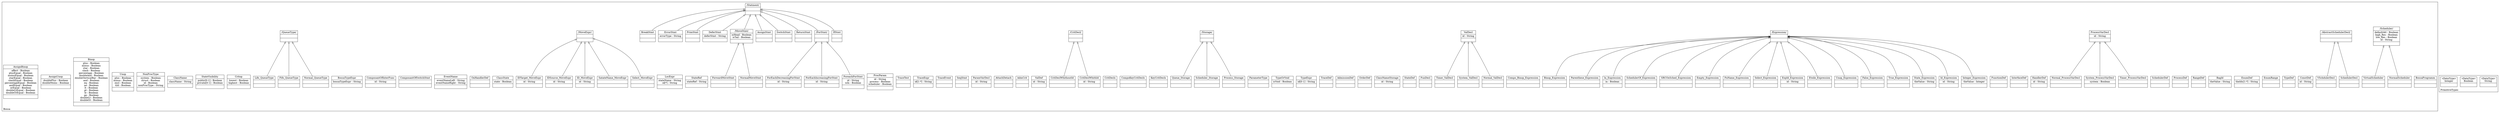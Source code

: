 digraph "KM3 Model in DOT" {
graph[rankdir=BT,labeljust=l,labelloc=t,nodeSep=0.75,compound=true];
 subgraph "cluster_Bossa"{
labelloc=t
color=black
label=Bossa
 node[shape=record];
BossaProgramm[label="{BossaProgramm| | }"]
;
 node[shape=record];
Scheduler[label="{/Scheduler/|defaultAtt : Boolean\nhigh_Res : Boolean\nlow_Res : Boolean\nid : String| }"]
;
 node[shape=record];
NormalScheduler[label="{NormalScheduler| | }"]
 NormalScheduler->Scheduler[arrowhead=onormal,group=Scheduler,minlen=2,constraint=true,]
;
 node[shape=record];
VirtualScheduler[label="{VirtualScheduler| | }"]
 VirtualScheduler->Scheduler[arrowhead=onormal,group=Scheduler,minlen=2,constraint=true,]
;
 node[shape=record];
AbstractSchedulerDecl[label="{/AbstractSchedulerDecl/| | }"]
;
 node[shape=record];
SchedulerDecl[label="{SchedulerDecl| | }"]
 SchedulerDecl->AbstractSchedulerDecl[arrowhead=onormal,group=AbstractSchedulerDecl,minlen=2,constraint=true,]
;
 node[shape=record];
VSchdulerDecl[label="{VSchdulerDecl| | }"]
 VSchdulerDecl->AbstractSchedulerDecl[arrowhead=onormal,group=AbstractSchedulerDecl,minlen=2,constraint=true,]
;
 node[shape=record];
ConstDef[label="{ConstDef|id : String| }"]
;
 node[shape=record];
TypeDef[label="{TypeDef| | }"]
;
 node[shape=record];
EnumRange[label="{EnumRange| | }"]
;
 node[shape=record];
EnumDef[label="{EnumDef|theIds[1-*] : String| }"]
;
 node[shape=record];
BagId[label="{BagId|theValue : String| }"]
;
 node[shape=record];
RangeDef[label="{RangeDef| | }"]
;
 node[shape=record];
ProcessDef[label="{ProcessDef| | }"]
;
 node[shape=record];
SchedulerDef[label="{SchedulerDef| | }"]
;
 node[shape=record];
ProcessVarDecl[label="{ProcessVarDecl|id : String| }"]
;
 node[shape=record];
Timer_ProcessVarDecl[label="{Timer_ProcessVarDecl| | }"]
 Timer_ProcessVarDecl->ProcessVarDecl[arrowhead=onormal,group=ProcessVarDecl,minlen=2,constraint=true,]
;
 node[shape=record];
System_ProcessVarDecl[label="{System_ProcessVarDecl|system : Boolean| }"]
 System_ProcessVarDecl->ProcessVarDecl[arrowhead=onormal,group=ProcessVarDecl,minlen=2,constraint=true,]
;
 node[shape=record];
Normal_ProcessVarDecl[label="{Normal_ProcessVarDecl| | }"]
 Normal_ProcessVarDecl->ProcessVarDecl[arrowhead=onormal,group=ProcessVarDecl,minlen=2,constraint=true,]
;
 node[shape=record];
HandlerDef[label="{HandlerDef|id : String| }"]
;
 node[shape=record];
InterfaceDef[label="{InterfaceDef| | }"]
;
 node[shape=record];
FunctionDef[label="{FunctionDef| | }"]
;
 node[shape=record];
Expression[label="{/Expression/| | }"]
;
 node[shape=record];
Integer_Expression[label="{Integer_Expression|theValue : Integer| }"]
 Integer_Expression->Expression[arrowhead=onormal,group=Expression,minlen=2,constraint=true,]
;
 node[shape=record];
Id_Expression[label="{Id_Expression|id : String| }"]
 Id_Expression->Expression[arrowhead=onormal,group=Expression,minlen=2,constraint=true,]
;
 node[shape=record];
State_Expression[label="{State_Expression|theValue : String| }"]
 State_Expression->Expression[arrowhead=onormal,group=Expression,minlen=2,constraint=true,]
;
 node[shape=record];
True_Expression[label="{True_Expression| | }"]
 True_Expression->Expression[arrowhead=onormal,group=Expression,minlen=2,constraint=true,]
;
 node[shape=record];
False_Expression[label="{False_Expression| | }"]
 False_Expression->Expression[arrowhead=onormal,group=Expression,minlen=2,constraint=true,]
;
 node[shape=record];
Unop_Expression[label="{Unop_Expression| | }"]
 Unop_Expression->Expression[arrowhead=onormal,group=Expression,minlen=2,constraint=true,]
;
 node[shape=record];
Etoile_Expression[label="{Etoile_Expression| | }"]
 Etoile_Expression->Expression[arrowhead=onormal,group=Expression,minlen=2,constraint=true,]
;
 node[shape=record];
ExpId_Expression[label="{ExpId_Expression|id : String| }"]
 ExpId_Expression->Expression[arrowhead=onormal,group=Expression,minlen=2,constraint=true,]
;
 node[shape=record];
Select_Expression[label="{Select_Expression| | }"]
 Select_Expression->Expression[arrowhead=onormal,group=Expression,minlen=2,constraint=true,]
;
 node[shape=record];
FnName_Expression[label="{FnName_Expression| | }"]
 FnName_Expression->Expression[arrowhead=onormal,group=Expression,minlen=2,constraint=true,]
;
 node[shape=record];
Empty_Expression[label="{Empty_Expression| | }"]
 Empty_Expression->Expression[arrowhead=onormal,group=Expression,minlen=2,constraint=true,]
;
 node[shape=record];
SRCOnSched_Expression[label="{SRCOnSched_Expression| | }"]
 SRCOnSched_Expression->Expression[arrowhead=onormal,group=Expression,minlen=2,constraint=true,]
;
 node[shape=record];
SchedulerOf_Expression[label="{SchedulerOf_Expression| | }"]
 SchedulerOf_Expression->Expression[arrowhead=onormal,group=Expression,minlen=2,constraint=true,]
;
 node[shape=record];
In_Expression[label="{In_Expression|in : Boolean| }"]
 In_Expression->Expression[arrowhead=onormal,group=Expression,minlen=2,constraint=true,]
;
 node[shape=record];
Parenthese_Expression[label="{Parenthese_Expression| | }"]
 Parenthese_Expression->Expression[arrowhead=onormal,group=Expression,minlen=2,constraint=true,]
;
 node[shape=record];
Binop_Expression[label="{Binop_Expression| | }"]
 Binop_Expression->Expression[arrowhead=onormal,group=Expression,minlen=2,constraint=true,]
;
 node[shape=record];
Compo_Binop_Expression[label="{Compo_Binop_Expression| | }"]
;
 node[shape=record];
ValDecl[label="{ValDecl|id : String| }"]
;
 node[shape=record];
Normal_ValDecl[label="{Normal_ValDecl| | }"]
 Normal_ValDecl->ValDecl[arrowhead=onormal,group=ValDecl,minlen=2,constraint=true,]
;
 node[shape=record];
System_ValDecl[label="{System_ValDecl| | }"]
 System_ValDecl->ValDecl[arrowhead=onormal,group=ValDecl,minlen=2,constraint=true,]
;
 node[shape=record];
Timer_ValDecl[label="{Timer_ValDecl| | }"]
 Timer_ValDecl->ValDecl[arrowhead=onormal,group=ValDecl,minlen=2,constraint=true,]
;
 node[shape=record];
FunDecl[label="{FunDecl| | }"]
;
 node[shape=record];
StateDef[label="{StateDef| | }"]
;
 node[shape=record];
ClassNameStorage[label="{ClassNameStorage|id : String| }"]
;
 node[shape=record];
OrderDef[label="{OrderDef| | }"]
;
 node[shape=record];
AdmissionDef[label="{AdmissionDef| | }"]
;
 node[shape=record];
TraceDef[label="{TraceDef| | }"]
;
 node[shape=record];
TypeExpr[label="{TypeExpr|id[0-1] : String| }"]
;
 node[shape=record];
TypeOrVoid[label="{TypeOrVoid|isVoid : Boolean| }"]
;
 node[shape=record];
ParameterType[label="{ParameterType| | }"]
;
 node[shape=record];
Storage[label="{/Storage/| | }"]
;
 node[shape=record];
Process_Storage[label="{Process_Storage| | }"]
 Process_Storage->Storage[arrowhead=onormal,group=Storage,minlen=2,constraint=true,]
;
 node[shape=record];
Scheduler_Storage[label="{Scheduler_Storage| | }"]
 Scheduler_Storage->Storage[arrowhead=onormal,group=Storage,minlen=2,constraint=true,]
;
 node[shape=record];
Queue_Storage[label="{Queue_Storage| | }"]
 Queue_Storage->Storage[arrowhead=onormal,group=Storage,minlen=2,constraint=true,]
;
 node[shape=record];
KeyCritDecls[label="{KeyCritDecls| | }"]
;
 node[shape=record];
CompoKeyCritDecls[label="{CompoKeyCritDecls| | }"]
;
 node[shape=record];
CritDecls[label="{CritDecls| | }"]
;
 node[shape=record];
CritDecl[label="{/CritDecl/| | }"]
;
 node[shape=record];
CritDeclWhithId[label="{CritDeclWhithId|id : String| }"]
 CritDeclWhithId->CritDecl[arrowhead=onormal,group=CritDecl,minlen=2,constraint=true,]
;
 node[shape=record];
CritDeclWhithoutId[label="{CritDeclWhithoutId| | }"]
 CritDeclWhithoutId->CritDecl[arrowhead=onormal,group=CritDecl,minlen=2,constraint=true,]
;
 node[shape=record];
ValDef[label="{ValDef|id : String| }"]
;
 node[shape=record];
AdmCrit[label="{AdmCrit| | }"]
;
 node[shape=record];
AttachDetach[label="{AttachDetach| | }"]
;
 node[shape=record];
ParamVarDecl[label="{ParamVarDecl|id : String| }"]
;
 node[shape=record];
SeqStmt[label="{SeqStmt| | }"]
;
 node[shape=record];
TraceEvent[label="{TraceEvent| | }"]
;
 node[shape=record];
TraceExpr[label="{TraceExpr|id[1-*] : String| }"]
;
 node[shape=record];
TraceTest[label="{TraceTest| | }"]
;
 node[shape=record];
ProcParam[label="{ProcParam|id : String\nprocess : Boolean\nscheduler : Boolean| }"]
;
 node[shape=record];
Statment[label="{/Statment/| | }"]
;
 node[shape=record];
IfStmt[label="{IfStmt| | }"]
 IfStmt->Statment[arrowhead=onormal,group=Statment,minlen=2,constraint=true,]
;
 node[shape=record];
ForStmt[label="{/ForStmt/| | }"]
 ForStmt->Statment[arrowhead=onormal,group=Statment,minlen=2,constraint=true,]
;
 node[shape=record];
ForeachForStmt[label="{ForeachForStmt|id : String\nisIn : Boolean| }"]
 ForeachForStmt->ForStmt[arrowhead=onormal,group=ForStmt,minlen=2,constraint=true,]
;
 node[shape=record];
ForEachIncreasingForStmt[label="{ForEachIncreasingForStmt|id : String| }"]
 ForEachIncreasingForStmt->ForStmt[arrowhead=onormal,group=ForStmt,minlen=2,constraint=true,]
;
 node[shape=record];
ForEachDecreasingForStmt[label="{ForEachDecreasingForStmt|id : String| }"]
 ForEachDecreasingForStmt->ForStmt[arrowhead=onormal,group=ForStmt,minlen=2,constraint=true,]
;
 node[shape=record];
ReturnStmt[label="{ReturnStmt| | }"]
 ReturnStmt->Statment[arrowhead=onormal,group=Statment,minlen=2,constraint=true,]
;
 node[shape=record];
SwitchStmt[label="{SwitchStmt| | }"]
 SwitchStmt->Statment[arrowhead=onormal,group=Statment,minlen=2,constraint=true,]
;
 node[shape=record];
AssignStmt[label="{AssignStmt| | }"]
 AssignStmt->Statment[arrowhead=onormal,group=Statment,minlen=2,constraint=true,]
;
 node[shape=record];
MoveStmt[label="{/MoveStmt/|isHead : Boolean\nisTail : Boolean| }"]
 MoveStmt->Statment[arrowhead=onormal,group=Statment,minlen=2,constraint=true,]
;
 node[shape=record];
NormalMoveStmt[label="{NormalMoveStmt| | }"]
 NormalMoveStmt->MoveStmt[arrowhead=onormal,group=MoveStmt,minlen=2,constraint=true,]
;
 node[shape=record];
ForwardMoveStmt[label="{ForwardMoveStmt| | }"]
 ForwardMoveStmt->MoveStmt[arrowhead=onormal,group=MoveStmt,minlen=2,constraint=true,]
;
 node[shape=record];
StateRef[label="{StateRef|stateRef : String| }"]
;
 node[shape=record];
DeferStmt[label="{DeferStmt|deferStmt : String| }"]
 DeferStmt->Statment[arrowhead=onormal,group=Statment,minlen=2,constraint=true,]
;
 node[shape=record];
PrimStmt[label="{PrimStmt| | }"]
 PrimStmt->Statment[arrowhead=onormal,group=Statment,minlen=2,constraint=true,]
;
 node[shape=record];
ErrorStmt[label="{ErrorStmt|errorType : String| }"]
 ErrorStmt->Statment[arrowhead=onormal,group=Statment,minlen=2,constraint=true,]
;
 node[shape=record];
BreakStmt[label="{BreakStmt| | }"]
 BreakStmt->Statment[arrowhead=onormal,group=Statment,minlen=2,constraint=true,]
;
 node[shape=record];
LocExpr[label="{LocExpr|stateName : String\nid[*] : String| }"]
;
 node[shape=record];
MoveExpr[label="{/MoveExpr/| | }"]
;
 node[shape=record];
Select_MoveExpr[label="{Select_MoveExpr| | }"]
 Select_MoveExpr->MoveExpr[arrowhead=onormal,group=MoveExpr,minlen=2,constraint=true,]
;
 node[shape=record];
SatateName_MoveExpr[label="{SatateName_MoveExpr| | }"]
 SatateName_MoveExpr->MoveExpr[arrowhead=onormal,group=MoveExpr,minlen=2,constraint=true,]
;
 node[shape=record];
ID_MoveExpr[label="{ID_MoveExpr|id : String| }"]
 ID_MoveExpr->MoveExpr[arrowhead=onormal,group=MoveExpr,minlen=2,constraint=true,]
;
 node[shape=record];
IDSource_MoveExpr[label="{IDSource_MoveExpr|id : String| }"]
 IDSource_MoveExpr->MoveExpr[arrowhead=onormal,group=MoveExpr,minlen=2,constraint=true,]
;
 node[shape=record];
IDTarget_MoveExpr[label="{IDTarget_MoveExpr|id : String| }"]
 IDTarget_MoveExpr->MoveExpr[arrowhead=onormal,group=MoveExpr,minlen=2,constraint=true,]
;
 node[shape=record];
ClassState[label="{ClassState|state : Boolean| }"]
;
 node[shape=record];
OnHandlerDef[label="{OnHandlerDef| | }"]
;
 node[shape=record];
EventName[label="{EventName|eventNameLeft : String\neventNameRight : String| }"]
;
 node[shape=record];
ComposantOfSwitchStmt[label="{ComposantOfSwitchStmt| | }"]
;
 node[shape=record];
ComposantOfInterFunc[label="{ComposantOfInterFunc|id : String| }"]
;
 node[shape=record];
BossaTypeExpr[label="{BossaTypeExpr|bossaTypeExpr : String| }"]
;
 node[shape=record];
QueueType[label="{/QueueType/| | }"]
;
 node[shape=record];
Normal_QueueType[label="{Normal_QueueType| | }"]
 Normal_QueueType->QueueType[arrowhead=onormal,group=QueueType,minlen=2,constraint=true,]
;
 node[shape=record];
Fifo_QueueType[label="{Fifo_QueueType| | }"]
 Fifo_QueueType->QueueType[arrowhead=onormal,group=QueueType,minlen=2,constraint=true,]
;
 node[shape=record];
Lifo_QueueType[label="{Lifo_QueueType| | }"]
 Lifo_QueueType->QueueType[arrowhead=onormal,group=QueueType,minlen=2,constraint=true,]
;
 node[shape=record];
Critop[label="{Critop|lowest : Boolean\nhighest : Boolean| }"]
;
 node[shape=record];
StateVisibility[label="{StateVisibility|public[0-1] : Boolean\nprivate[0-1] : Boolean| }"]
;
 node[shape=record];
ClassName[label="{ClassName|className : String| }"]
;
 node[shape=record];
NonProcType[label="{NonProcType|system : Boolean\nstruct : Boolean\nid : Boolean\nnonProcType : String| }"]
;
 node[shape=record];
Unop[label="{Unop|plus : Boolean\nminus : Boolean\nexcl : Boolean\ntild : Boolean| }"]
;
 node[shape=record];
Binop[label="{Binop|plus : Boolean\nminus : Boolean\nstar : Boolean\nslash : Boolean\npercentage : Boolean\ndoubleAnd : Boolean\ndoubleVerticalBar : Boolean\nand : Boolean\neq : Boolean\nne : Boolean\nlt : Boolean\ngt : Boolean\nle : Boolean\nge : Boolean\ndoubleLt : Boolean\ndoubleGt : Boolean| }"]
;
 node[shape=record];
AssignUnop[label="{AssignUnop|doublePlus : Boolean\ndoubleMoins : Boolean| }"]
;
 node[shape=record];
AssignBinop[label="{AssignBinop|affect : Boolean\nplusEqual : Boolean\nmoinsEqual : Boolean\nstarEqual : Boolean\nslashEqual : Boolean\npercentageEqual : Boolean\nandEqual : Boolean\norEqual : Boolean\ndoubleLtEqual : Boolean\ndoubleGtEqual : Boolean| }"]
;

} subgraph "cluster_PrimitiveTypes"{
labelloc=t
color=black
label=PrimitiveTypes
 node[shape=record];
String[label="{&#171;DataType&#187;\nString|}"]
;
 node[shape=record];
Boolean[label="{&#171;DataType&#187;\nBoolean|}"]
;
 node[shape=record];
Integer[label="{&#171;DataType&#187;\nInteger|}"]
;

}
}